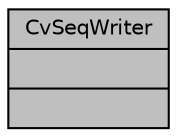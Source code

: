 digraph "CvSeqWriter"
{
 // LATEX_PDF_SIZE
  edge [fontname="Helvetica",fontsize="10",labelfontname="Helvetica",labelfontsize="10"];
  node [fontname="Helvetica",fontsize="10",shape=record];
  Node1 [label="{CvSeqWriter\n||}",height=0.2,width=0.4,color="black", fillcolor="grey75", style="filled", fontcolor="black",tooltip=" "];
}
